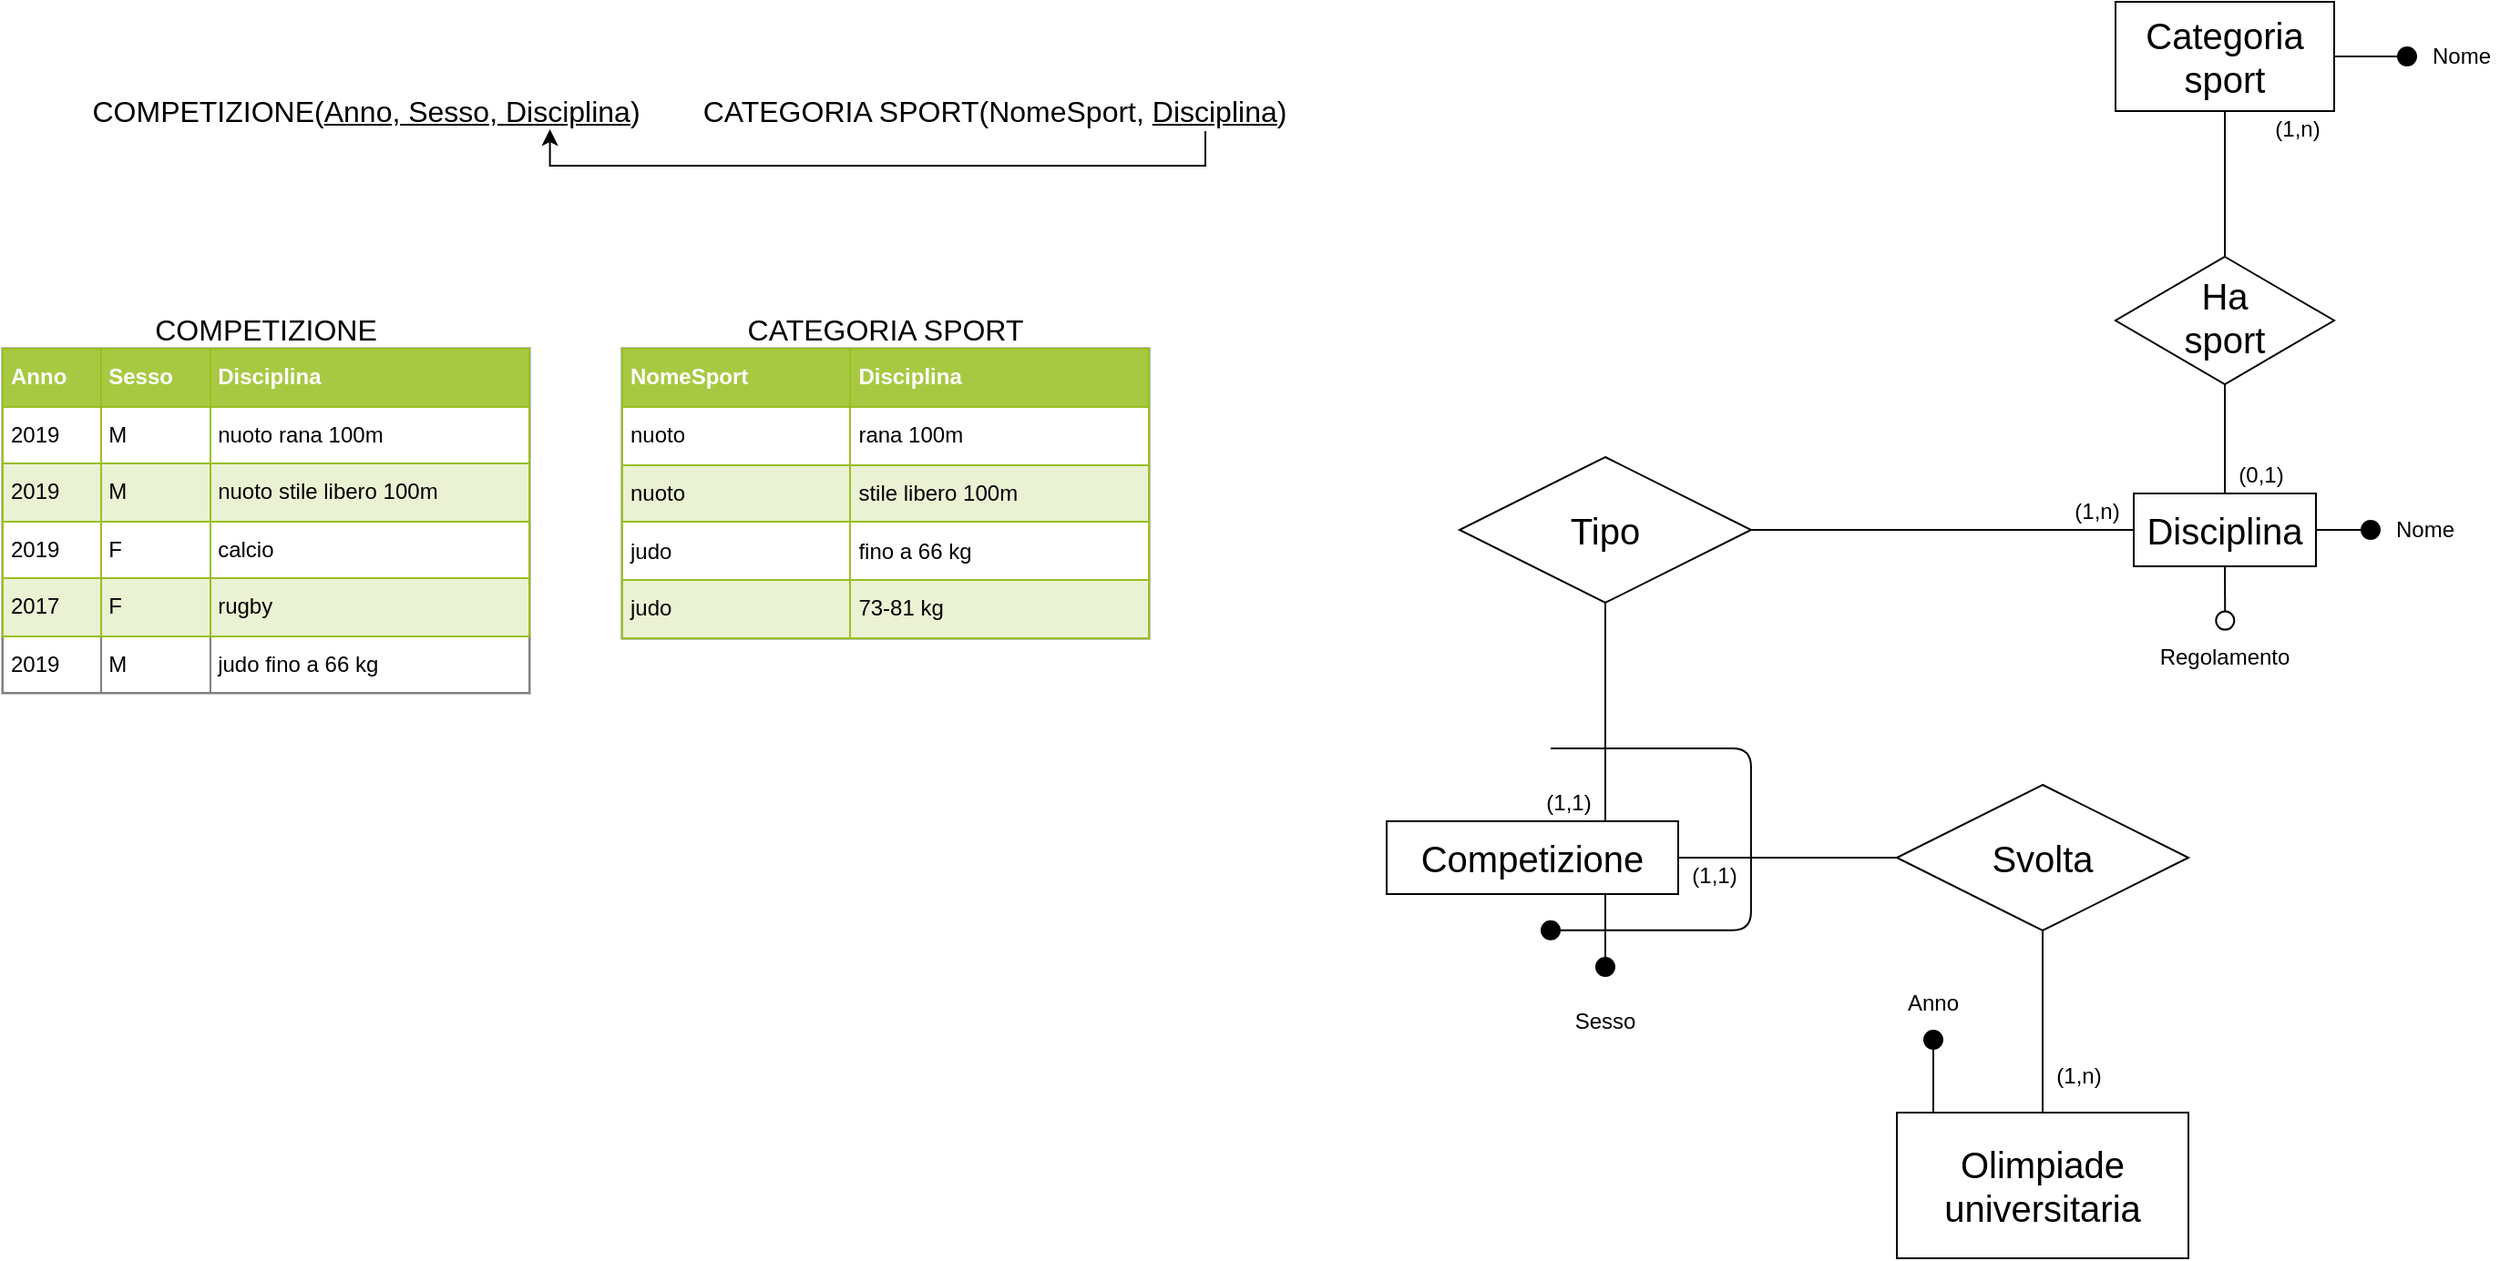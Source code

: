 <mxfile version="12.4.3" type="github" pages="1">
  <diagram id="uhMjWXik6Yx-BJb2ZID2" name="Schema E-R e logico">
    <mxGraphModel dx="2207" dy="1418" grid="1" gridSize="10" guides="1" tooltips="1" connect="1" arrows="1" fold="1" page="1" pageScale="1" pageWidth="1169" pageHeight="827" math="0" shadow="0">
      <root>
        <mxCell id="0"/>
        <mxCell id="1" parent="0"/>
        <mxCell id="-CwcN6ZD3fl_PPB7evjk-37" style="edgeStyle=orthogonalEdgeStyle;rounded=0;orthogonalLoop=1;jettySize=auto;html=1;exitX=1;exitY=0.5;exitDx=0;exitDy=0;endArrow=none;endFill=0;fontSize=20;" parent="1" source="-CwcN6ZD3fl_PPB7evjk-8" target="-CwcN6ZD3fl_PPB7evjk-38" edge="1">
          <mxGeometry relative="1" as="geometry">
            <mxPoint x="920" y="260" as="targetPoint"/>
          </mxGeometry>
        </mxCell>
        <mxCell id="V-vhEgvPOVv-jiupzH60-1" style="edgeStyle=orthogonalEdgeStyle;rounded=1;orthogonalLoop=1;jettySize=auto;html=1;exitX=0.75;exitY=1;exitDx=0;exitDy=0;endArrow=oval;endFill=1;endSize=10;" parent="1" source="-CwcN6ZD3fl_PPB7evjk-8" edge="1">
          <mxGeometry relative="1" as="geometry">
            <mxPoint x="760" y="320" as="targetPoint"/>
          </mxGeometry>
        </mxCell>
        <mxCell id="-CwcN6ZD3fl_PPB7evjk-8" value="&lt;font style=&quot;font-size: 20px&quot;&gt;Competizione&lt;/font&gt;" style="rounded=0;whiteSpace=wrap;html=1;" parent="1" vertex="1">
          <mxGeometry x="640" y="240" width="160" height="40" as="geometry"/>
        </mxCell>
        <mxCell id="pbwnNEGYd-IY7YFEyke1-8" style="edgeStyle=orthogonalEdgeStyle;rounded=1;orthogonalLoop=1;jettySize=auto;html=1;entryX=1;entryY=0.5;entryDx=0;entryDy=0;endArrow=none;endFill=0;" parent="1" source="-CwcN6ZD3fl_PPB7evjk-12" target="pbwnNEGYd-IY7YFEyke1-6" edge="1">
          <mxGeometry relative="1" as="geometry"/>
        </mxCell>
        <mxCell id="pbwnNEGYd-IY7YFEyke1-10" style="edgeStyle=orthogonalEdgeStyle;rounded=1;orthogonalLoop=1;jettySize=auto;html=1;exitX=0.5;exitY=1;exitDx=0;exitDy=0;endArrow=oval;endFill=0;endSize=10;" parent="1" source="-CwcN6ZD3fl_PPB7evjk-12" edge="1">
          <mxGeometry relative="1" as="geometry">
            <mxPoint x="1100.143" y="129.81" as="targetPoint"/>
          </mxGeometry>
        </mxCell>
        <mxCell id="-CwcN6ZD3fl_PPB7evjk-12" value="Disciplina" style="rounded=0;whiteSpace=wrap;html=1;fontSize=20;" parent="1" vertex="1">
          <mxGeometry x="1050" y="60" width="100" height="40" as="geometry"/>
        </mxCell>
        <mxCell id="-CwcN6ZD3fl_PPB7evjk-39" value="" style="edgeStyle=orthogonalEdgeStyle;rounded=0;orthogonalLoop=1;jettySize=auto;html=1;endArrow=none;endFill=0;fontSize=20;" parent="1" source="-CwcN6ZD3fl_PPB7evjk-38" target="-CwcN6ZD3fl_PPB7evjk-40" edge="1">
          <mxGeometry relative="1" as="geometry">
            <mxPoint x="1000" y="400" as="targetPoint"/>
          </mxGeometry>
        </mxCell>
        <mxCell id="-CwcN6ZD3fl_PPB7evjk-38" value="Svolta" style="rhombus;whiteSpace=wrap;html=1;fontSize=20;" parent="1" vertex="1">
          <mxGeometry x="920" y="220" width="160" height="80" as="geometry"/>
        </mxCell>
        <mxCell id="-CwcN6ZD3fl_PPB7evjk-40" value="&lt;font style=&quot;font-size: 20px&quot;&gt;Olimpiade universitaria&lt;/font&gt;" style="rounded=0;whiteSpace=wrap;html=1;" parent="1" vertex="1">
          <mxGeometry x="920" y="400" width="160" height="80" as="geometry"/>
        </mxCell>
        <mxCell id="b5MTkoH9KLdbnuGjaZCg-25" value="&lt;div&gt;(1,1)&lt;/div&gt;" style="text;html=1;strokeColor=none;fillColor=none;align=center;verticalAlign=middle;whiteSpace=wrap;rounded=0;" parent="1" vertex="1">
          <mxGeometry x="800" y="260" width="40" height="20" as="geometry"/>
        </mxCell>
        <mxCell id="b5MTkoH9KLdbnuGjaZCg-26" value="(1,n)" style="text;html=1;strokeColor=none;fillColor=none;align=center;verticalAlign=middle;whiteSpace=wrap;rounded=0;" parent="1" vertex="1">
          <mxGeometry x="1000" y="370" width="40" height="20" as="geometry"/>
        </mxCell>
        <mxCell id="LFXWD2qSY829Mt4aABdm-39" value="" style="endArrow=oval;html=1;endFill=1;endSize=10;" parent="1" edge="1">
          <mxGeometry width="50" height="50" relative="1" as="geometry">
            <mxPoint x="940" y="400" as="sourcePoint"/>
            <mxPoint x="940" y="360" as="targetPoint"/>
            <Array as="points"/>
          </mxGeometry>
        </mxCell>
        <mxCell id="LFXWD2qSY829Mt4aABdm-40" value="Anno" style="text;html=1;strokeColor=none;fillColor=none;align=center;verticalAlign=middle;whiteSpace=wrap;rounded=0;" parent="1" vertex="1">
          <mxGeometry x="920" y="330" width="40" height="20" as="geometry"/>
        </mxCell>
        <mxCell id="LFXWD2qSY829Mt4aABdm-41" value="" style="endArrow=oval;html=1;endFill=1;endSize=10;exitX=1;exitY=0.5;exitDx=0;exitDy=0;" parent="1" source="-CwcN6ZD3fl_PPB7evjk-12" edge="1">
          <mxGeometry width="50" height="50" relative="1" as="geometry">
            <mxPoint x="1180" y="200" as="sourcePoint"/>
            <mxPoint x="1180" y="80" as="targetPoint"/>
            <Array as="points"/>
          </mxGeometry>
        </mxCell>
        <mxCell id="LFXWD2qSY829Mt4aABdm-42" value="&lt;div&gt;Nome&lt;/div&gt;" style="text;html=1;strokeColor=none;fillColor=none;align=center;verticalAlign=middle;whiteSpace=wrap;rounded=0;" parent="1" vertex="1">
          <mxGeometry x="1190" y="70" width="40" height="20" as="geometry"/>
        </mxCell>
        <mxCell id="hW9gHvQl-x3xJsjcZOFR-2" style="edgeStyle=orthogonalEdgeStyle;rounded=0;orthogonalLoop=1;jettySize=auto;html=1;exitX=0.5;exitY=1;exitDx=0;exitDy=0;entryX=0.75;entryY=0;entryDx=0;entryDy=0;endArrow=none;endFill=0;" parent="1" source="pbwnNEGYd-IY7YFEyke1-6" target="-CwcN6ZD3fl_PPB7evjk-8" edge="1">
          <mxGeometry relative="1" as="geometry"/>
        </mxCell>
        <mxCell id="pbwnNEGYd-IY7YFEyke1-6" value="&lt;div&gt;Tipo&lt;/div&gt;" style="rhombus;whiteSpace=wrap;html=1;fontSize=20;" parent="1" vertex="1">
          <mxGeometry x="680" y="40" width="160" height="80" as="geometry"/>
        </mxCell>
        <mxCell id="pbwnNEGYd-IY7YFEyke1-11" value="&lt;div&gt;Regolamento&lt;/div&gt;" style="text;html=1;strokeColor=none;fillColor=none;align=center;verticalAlign=middle;whiteSpace=wrap;rounded=0;" parent="1" vertex="1">
          <mxGeometry x="1080" y="140" width="40" height="20" as="geometry"/>
        </mxCell>
        <mxCell id="hW9gHvQl-x3xJsjcZOFR-8" style="edgeStyle=orthogonalEdgeStyle;rounded=0;orthogonalLoop=1;jettySize=auto;html=1;exitX=1;exitY=0.5;exitDx=0;exitDy=0;endArrow=oval;endFill=1;strokeWidth=1;endSize=10;" parent="1" source="pbwnNEGYd-IY7YFEyke1-14" edge="1">
          <mxGeometry relative="1" as="geometry">
            <mxPoint x="1200" y="-180" as="targetPoint"/>
            <Array as="points">
              <mxPoint x="1190" y="-180"/>
              <mxPoint x="1190" y="-180"/>
            </Array>
          </mxGeometry>
        </mxCell>
        <mxCell id="pbwnNEGYd-IY7YFEyke1-14" value="&lt;div&gt;Categoria sport&lt;/div&gt;" style="rounded=0;whiteSpace=wrap;html=1;fontSize=20;" parent="1" vertex="1">
          <mxGeometry x="1040" y="-210" width="120" height="60" as="geometry"/>
        </mxCell>
        <mxCell id="pbwnNEGYd-IY7YFEyke1-15" value="(1,1)" style="text;html=1;strokeColor=none;fillColor=none;align=center;verticalAlign=middle;whiteSpace=wrap;rounded=0;shadow=0;glass=0;comic=0;fontSize=12;" parent="1" vertex="1">
          <mxGeometry x="720" y="220" width="40" height="20" as="geometry"/>
        </mxCell>
        <mxCell id="pbwnNEGYd-IY7YFEyke1-17" value="(1,n)" style="text;html=1;strokeColor=none;fillColor=none;align=center;verticalAlign=middle;whiteSpace=wrap;rounded=0;shadow=0;glass=0;comic=0;fontSize=12;" parent="1" vertex="1">
          <mxGeometry x="1010" y="60" width="40" height="20" as="geometry"/>
        </mxCell>
        <mxCell id="pbwnNEGYd-IY7YFEyke1-18" value="" style="endArrow=oval;html=1;strokeColor=#000000;strokeWidth=1;edgeStyle=orthogonalEdgeStyle;endFill=1;endSize=10;" parent="1" edge="1">
          <mxGeometry width="50" height="50" relative="1" as="geometry">
            <mxPoint x="730" y="200" as="sourcePoint"/>
            <mxPoint x="729.97" y="299.9" as="targetPoint"/>
            <Array as="points">
              <mxPoint x="839.97" y="199.9"/>
              <mxPoint x="839.97" y="299.9"/>
              <mxPoint x="729.97" y="299.9"/>
            </Array>
          </mxGeometry>
        </mxCell>
        <mxCell id="V-vhEgvPOVv-jiupzH60-2" value="Sesso" style="text;html=1;strokeColor=none;fillColor=none;align=center;verticalAlign=middle;whiteSpace=wrap;rounded=0;" parent="1" vertex="1">
          <mxGeometry x="740" y="340" width="40" height="20" as="geometry"/>
        </mxCell>
        <mxCell id="hW9gHvQl-x3xJsjcZOFR-4" style="edgeStyle=orthogonalEdgeStyle;rounded=0;orthogonalLoop=1;jettySize=auto;html=1;exitX=0.5;exitY=1;exitDx=0;exitDy=0;entryX=0.5;entryY=0;entryDx=0;entryDy=0;endArrow=none;endFill=0;" parent="1" source="hW9gHvQl-x3xJsjcZOFR-3" target="-CwcN6ZD3fl_PPB7evjk-12" edge="1">
          <mxGeometry relative="1" as="geometry"/>
        </mxCell>
        <mxCell id="hW9gHvQl-x3xJsjcZOFR-5" style="edgeStyle=orthogonalEdgeStyle;rounded=0;orthogonalLoop=1;jettySize=auto;html=1;exitX=0.5;exitY=0;exitDx=0;exitDy=0;entryX=0.5;entryY=1;entryDx=0;entryDy=0;endArrow=none;endFill=0;" parent="1" source="hW9gHvQl-x3xJsjcZOFR-3" target="pbwnNEGYd-IY7YFEyke1-14" edge="1">
          <mxGeometry relative="1" as="geometry"/>
        </mxCell>
        <mxCell id="hW9gHvQl-x3xJsjcZOFR-3" value="&lt;div&gt;&lt;font style=&quot;font-size: 20px&quot;&gt;Ha&lt;/font&gt;&lt;/div&gt;&lt;div&gt;&lt;font style=&quot;font-size: 20px&quot;&gt;sport&lt;br&gt;&lt;/font&gt;&lt;/div&gt;" style="rhombus;html=1;whiteSpace=wrap;spacingBottom=4;" parent="1" vertex="1">
          <mxGeometry x="1040" y="-70" width="120" height="70" as="geometry"/>
        </mxCell>
        <mxCell id="hW9gHvQl-x3xJsjcZOFR-9" value="Nome" style="text;html=1;strokeColor=none;fillColor=none;align=center;verticalAlign=middle;whiteSpace=wrap;rounded=0;" parent="1" vertex="1">
          <mxGeometry x="1210" y="-190" width="40" height="20" as="geometry"/>
        </mxCell>
        <mxCell id="hW9gHvQl-x3xJsjcZOFR-10" value="(0,1)" style="text;html=1;strokeColor=none;fillColor=none;align=center;verticalAlign=middle;whiteSpace=wrap;rounded=0;shadow=0;glass=0;comic=0;fontSize=12;" parent="1" vertex="1">
          <mxGeometry x="1100" y="40" width="40" height="20" as="geometry"/>
        </mxCell>
        <mxCell id="hW9gHvQl-x3xJsjcZOFR-11" value="(1,n)" style="text;html=1;strokeColor=none;fillColor=none;align=center;verticalAlign=middle;whiteSpace=wrap;rounded=0;shadow=0;glass=0;comic=0;fontSize=12;" parent="1" vertex="1">
          <mxGeometry x="1120" y="-150" width="40" height="20" as="geometry"/>
        </mxCell>
        <mxCell id="WEl5rx_6ejgkXEkYFQaB-2" value="&lt;div style=&quot;font-size: 16px&quot;&gt;&lt;font style=&quot;font-size: 16px&quot;&gt;COMPETIZIONE(&lt;u&gt;Anno, Sesso, Disciplina&lt;/u&gt;)&lt;/font&gt;&lt;/div&gt;" style="text;html=1;strokeColor=none;fillColor=none;align=center;verticalAlign=middle;whiteSpace=wrap;rounded=0;" vertex="1" parent="1">
          <mxGeometry x="-80" y="-160" width="320" height="20" as="geometry"/>
        </mxCell>
        <mxCell id="WEl5rx_6ejgkXEkYFQaB-4" style="edgeStyle=orthogonalEdgeStyle;rounded=0;orthogonalLoop=1;jettySize=auto;html=1;exitX=0.83;exitY=1.049;exitDx=0;exitDy=0;entryX=0.815;entryY=1;entryDx=0;entryDy=0;entryPerimeter=0;exitPerimeter=0;" edge="1" parent="1" source="WEl5rx_6ejgkXEkYFQaB-3" target="WEl5rx_6ejgkXEkYFQaB-2">
          <mxGeometry relative="1" as="geometry">
            <mxPoint x="180" y="-100" as="targetPoint"/>
            <Array as="points">
              <mxPoint x="540" y="-120"/>
              <mxPoint x="181" y="-120"/>
            </Array>
          </mxGeometry>
        </mxCell>
        <mxCell id="WEl5rx_6ejgkXEkYFQaB-3" value="&lt;div style=&quot;font-size: 16px&quot;&gt;&lt;font style=&quot;font-size: 16px&quot;&gt;CATEGORIA SPORT(NomeSport, &lt;u&gt;Disciplina&lt;/u&gt;)&lt;/font&gt;&lt;/div&gt;" style="text;html=1;strokeColor=none;fillColor=none;align=center;verticalAlign=middle;whiteSpace=wrap;rounded=0;" vertex="1" parent="1">
          <mxGeometry x="250" y="-160" width="350" height="20" as="geometry"/>
        </mxCell>
        <mxCell id="WEl5rx_6ejgkXEkYFQaB-5" value="&lt;table style=&quot;width: 100% ; height: 100% ; border-collapse: collapse&quot; width=&quot;100%&quot; cellpadding=&quot;4&quot; border=&quot;1&quot;&gt;&lt;tbody&gt;&lt;tr style=&quot;background-color: #a7c942 ; color: #ffffff ; border: 1px solid #98bf21&quot;&gt;&lt;th align=&quot;left&quot;&gt;Anno&lt;/th&gt;&lt;th align=&quot;left&quot;&gt;Sesso&lt;br&gt;&lt;/th&gt;&lt;th align=&quot;left&quot;&gt;Disciplina&lt;br&gt;&lt;/th&gt;&lt;/tr&gt;&lt;tr style=&quot;border: 1px solid #98bf21&quot;&gt;&lt;td&gt;2019&lt;br&gt;&lt;/td&gt;&lt;td&gt;M&lt;br&gt;&lt;/td&gt;&lt;td&gt;nuoto rana 100m&lt;br&gt;&lt;/td&gt;&lt;/tr&gt;&lt;tr style=&quot;background-color: #eaf2d3 ; border: 1px solid #98bf21&quot;&gt;&lt;td&gt;2019&lt;br&gt;&lt;/td&gt;&lt;td&gt;M&lt;/td&gt;&lt;td&gt;nuoto stile libero 100m&lt;br&gt;&lt;/td&gt;&lt;/tr&gt;&lt;tr style=&quot;border: 1px solid #98bf21&quot;&gt;&lt;td&gt;2019&lt;br&gt;&lt;/td&gt;&lt;td&gt;F&lt;/td&gt;&lt;td&gt;calcio&lt;br&gt;&lt;/td&gt;&lt;/tr&gt;&lt;tr style=&quot;background-color: #eaf2d3 ; border: 1px solid #98bf21&quot;&gt;&lt;td&gt;2017&lt;br&gt;&lt;/td&gt;&lt;td&gt;F&lt;br&gt;&lt;/td&gt;&lt;td&gt;rugby&lt;/td&gt;&lt;/tr&gt;&lt;tr&gt;&lt;td&gt;2019&lt;br&gt;&lt;/td&gt;&lt;td&gt;M&lt;br&gt;&lt;/td&gt;&lt;td&gt;judo fino a 66 kg&lt;br&gt;&lt;/td&gt;&lt;/tr&gt;&lt;/tbody&gt;&lt;/table&gt;" style="text;html=1;strokeColor=#c0c0c0;fillColor=#ffffff;overflow=fill;rounded=0;" vertex="1" parent="1">
          <mxGeometry x="-120" y="-20" width="290" height="190" as="geometry"/>
        </mxCell>
        <mxCell id="WEl5rx_6ejgkXEkYFQaB-6" value="&lt;div style=&quot;font-size: 16px&quot;&gt;&lt;font style=&quot;font-size: 16px&quot;&gt;COMPETIZIONE&lt;/font&gt;&lt;/div&gt;" style="text;html=1;strokeColor=none;fillColor=none;align=center;verticalAlign=middle;whiteSpace=wrap;rounded=0;" vertex="1" parent="1">
          <mxGeometry x="-120" y="-40" width="290" height="20" as="geometry"/>
        </mxCell>
        <mxCell id="WEl5rx_6ejgkXEkYFQaB-7" value="&lt;table style=&quot;width: 100% ; height: 100% ; border-collapse: collapse&quot; width=&quot;100%&quot; cellpadding=&quot;4&quot; border=&quot;1&quot;&gt;&lt;tbody&gt;&lt;tr style=&quot;background-color: #a7c942 ; color: #ffffff ; border: 1px solid #98bf21&quot;&gt;&lt;th align=&quot;left&quot;&gt;NomeSport&lt;br&gt;&lt;/th&gt;&lt;th align=&quot;left&quot;&gt;Disciplina&lt;br&gt;&lt;/th&gt;&lt;/tr&gt;&lt;tr style=&quot;border: 1px solid #98bf21&quot;&gt;&lt;td&gt;nuoto&lt;br&gt;&lt;/td&gt;&lt;td&gt;rana 100m&lt;br&gt;&lt;/td&gt;&lt;/tr&gt;&lt;tr style=&quot;background-color: #eaf2d3 ; border: 1px solid #98bf21&quot;&gt;&lt;td&gt;nuoto&lt;br&gt;&lt;/td&gt;&lt;td&gt;stile libero 100m&lt;br&gt;&lt;/td&gt;&lt;/tr&gt;&lt;tr style=&quot;border: 1px solid #98bf21&quot;&gt;&lt;td&gt;judo&lt;br&gt;&lt;/td&gt;&lt;td&gt;fino a 66 kg&lt;br&gt;&lt;/td&gt;&lt;/tr&gt;&lt;tr style=&quot;background-color: #eaf2d3 ; border: 1px solid #98bf21&quot;&gt;&lt;td&gt;judo&lt;br&gt;&lt;/td&gt;&lt;td&gt;73-81 kg&lt;br&gt;&lt;/td&gt;&lt;/tr&gt;&lt;/tbody&gt;&lt;/table&gt;" style="text;html=1;strokeColor=#c0c0c0;fillColor=#ffffff;overflow=fill;rounded=0;" vertex="1" parent="1">
          <mxGeometry x="220" y="-20" width="290" height="160" as="geometry"/>
        </mxCell>
        <mxCell id="WEl5rx_6ejgkXEkYFQaB-8" value="&lt;div style=&quot;font-size: 16px&quot;&gt;&lt;font style=&quot;font-size: 16px&quot;&gt;CATEGORIA SPORT&lt;br&gt;&lt;/font&gt;&lt;/div&gt;" style="text;html=1;strokeColor=none;fillColor=none;align=center;verticalAlign=middle;whiteSpace=wrap;rounded=0;" vertex="1" parent="1">
          <mxGeometry x="220" y="-40" width="290" height="20" as="geometry"/>
        </mxCell>
      </root>
    </mxGraphModel>
  </diagram>
</mxfile>
